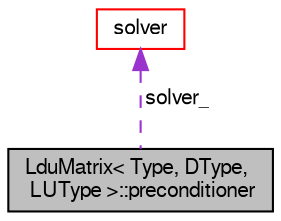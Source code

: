 digraph "LduMatrix&lt; Type, DType, LUType &gt;::preconditioner"
{
  bgcolor="transparent";
  edge [fontname="FreeSans",fontsize="10",labelfontname="FreeSans",labelfontsize="10"];
  node [fontname="FreeSans",fontsize="10",shape=record];
  Node4 [label="LduMatrix\< Type, DType,\l LUType \>::preconditioner",height=0.2,width=0.4,color="black", fillcolor="grey75", style="filled", fontcolor="black"];
  Node5 -> Node4 [dir="back",color="darkorchid3",fontsize="10",style="dashed",label=" solver_" ,fontname="FreeSans"];
  Node5 [label="solver",height=0.2,width=0.4,color="red",URL="$a26794.html",tooltip="Abstract base-class for LduMatrix solvers. "];
}
